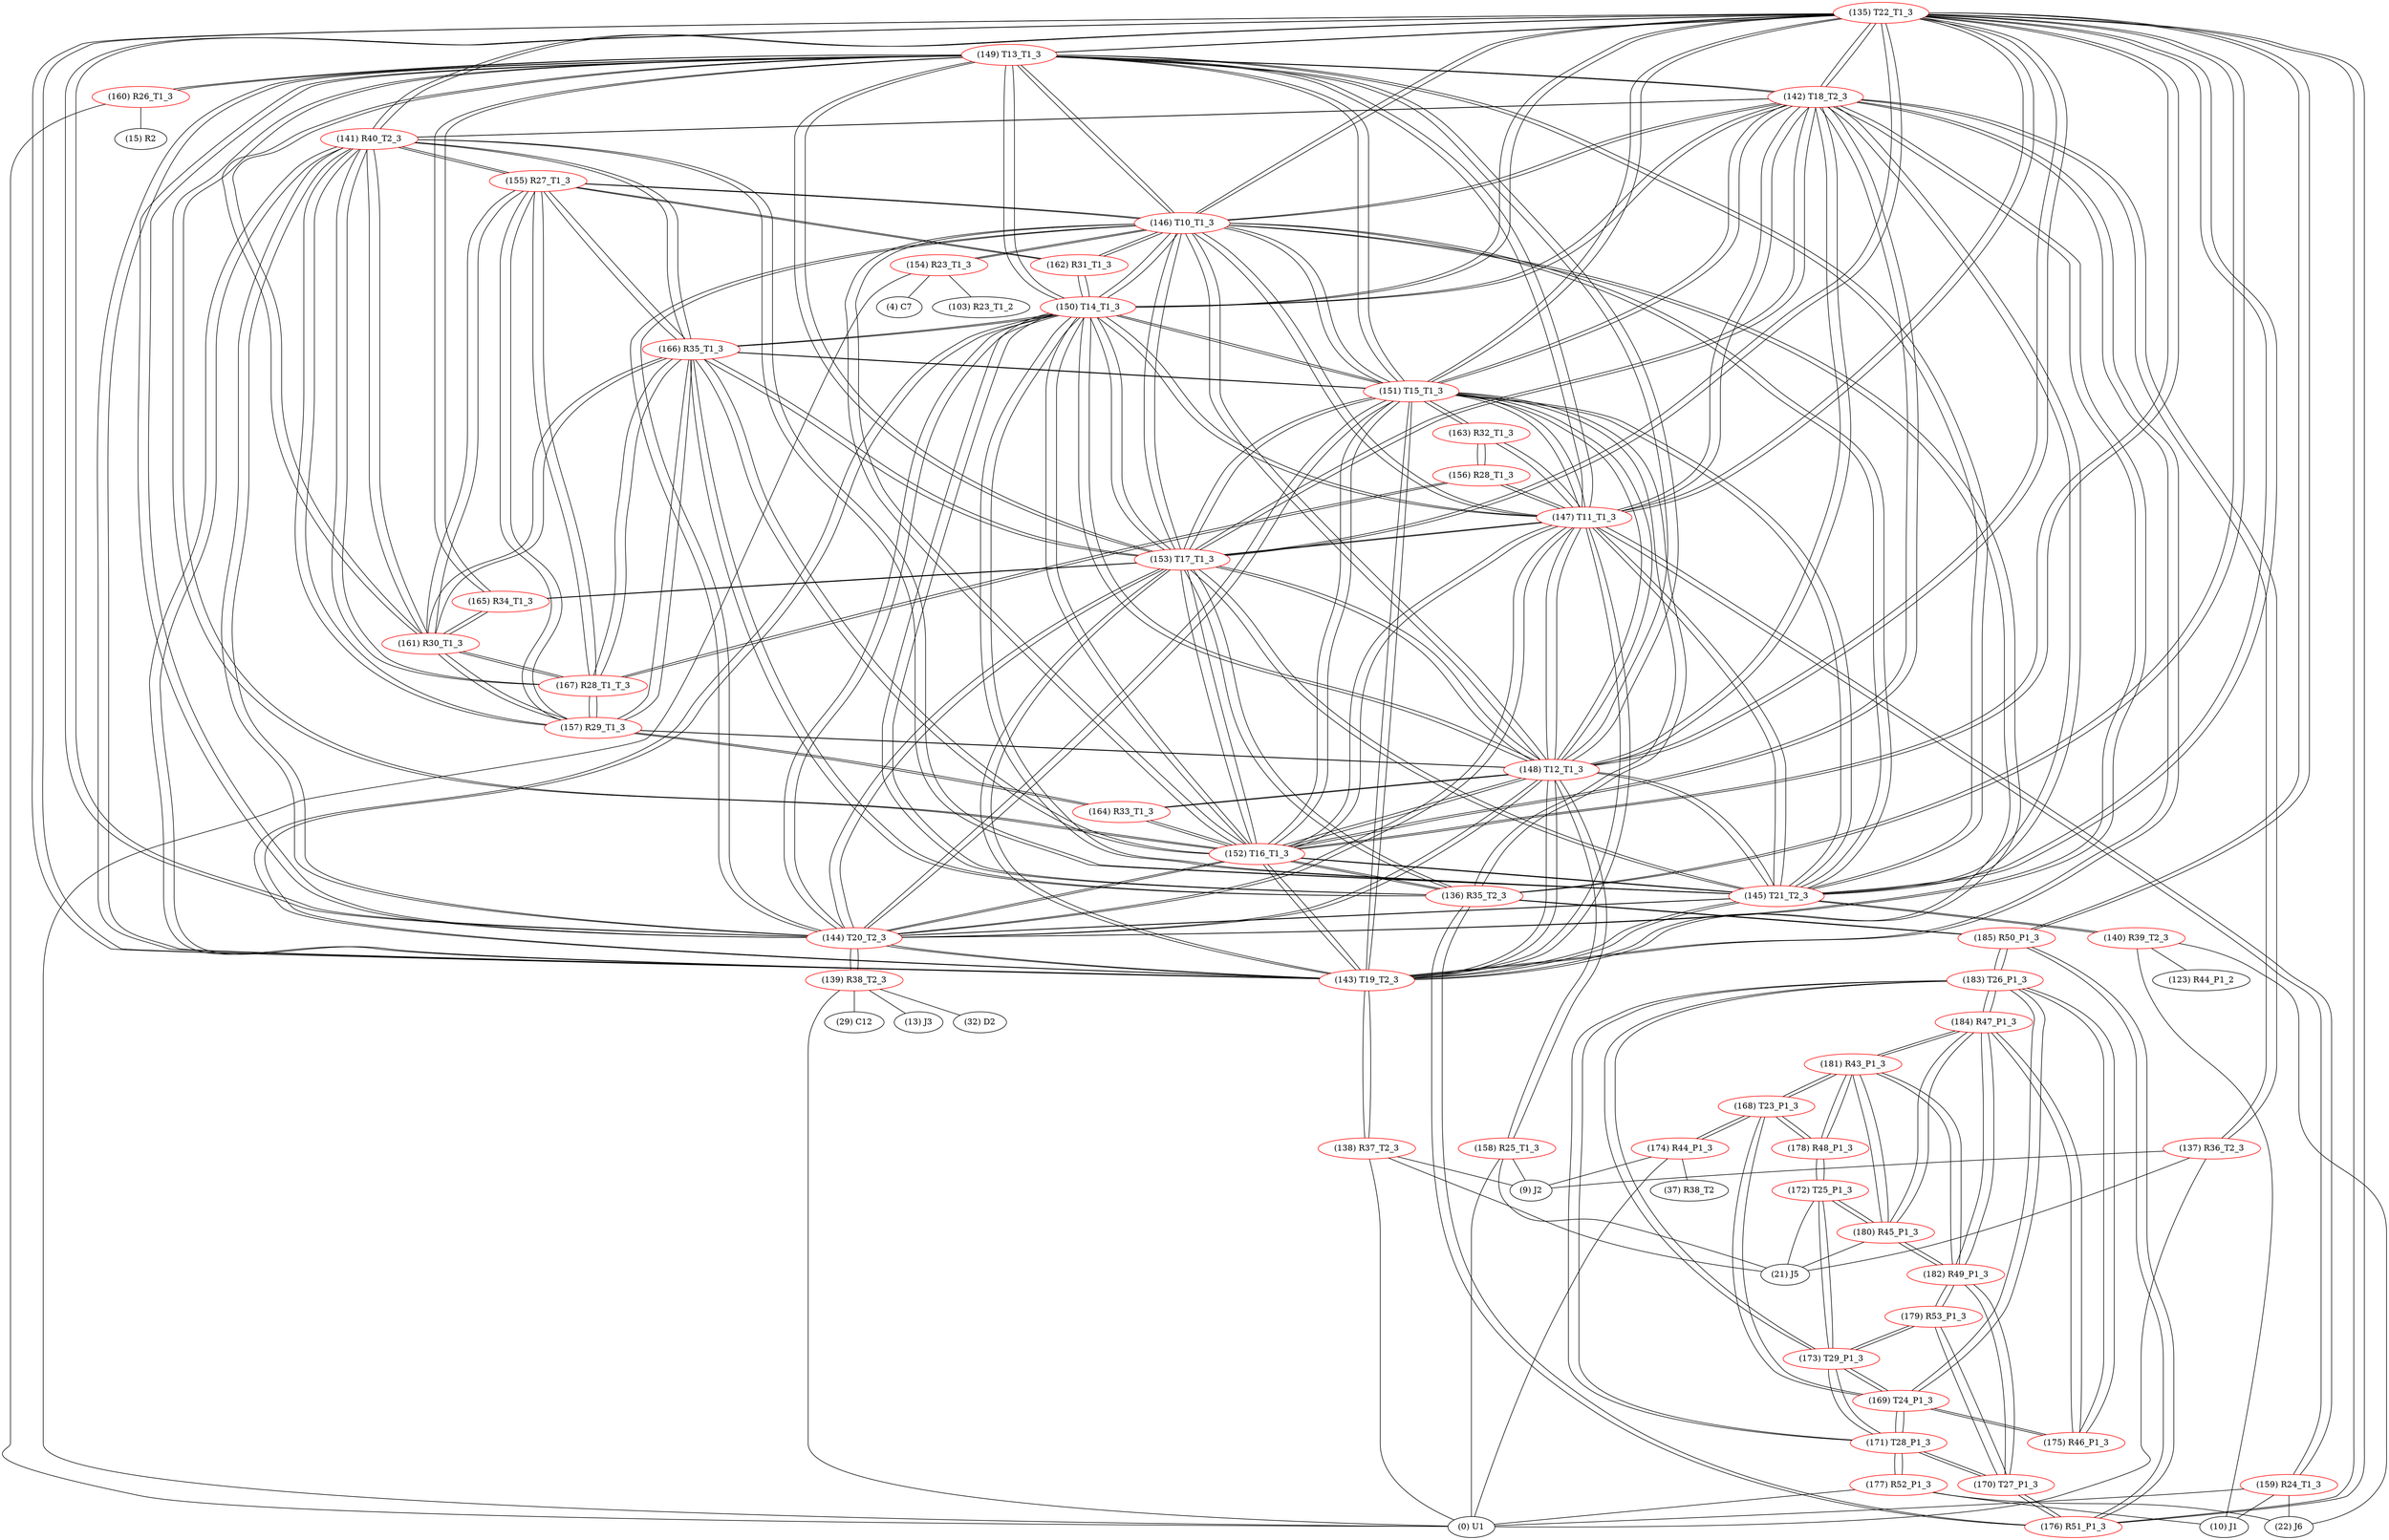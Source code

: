 graph {
	135 [label="(135) T22_T1_3" color=red]
	149 [label="(149) T13_T1_3"]
	142 [label="(142) T18_T2_3"]
	143 [label="(143) T19_T2_3"]
	148 [label="(148) T12_T1_3"]
	151 [label="(151) T15_T1_3"]
	150 [label="(150) T14_T1_3"]
	144 [label="(144) T20_T2_3"]
	145 [label="(145) T21_T2_3"]
	147 [label="(147) T11_T1_3"]
	146 [label="(146) T10_T1_3"]
	152 [label="(152) T16_T1_3"]
	153 [label="(153) T17_T1_3"]
	141 [label="(141) R40_T2_3"]
	176 [label="(176) R51_P1_3"]
	185 [label="(185) R50_P1_3"]
	136 [label="(136) R35_T2_3"]
	136 [label="(136) R35_T2_3" color=red]
	151 [label="(151) T15_T1_3"]
	152 [label="(152) T16_T1_3"]
	150 [label="(150) T14_T1_3"]
	153 [label="(153) T17_T1_3"]
	166 [label="(166) R35_T1_3"]
	176 [label="(176) R51_P1_3"]
	185 [label="(185) R50_P1_3"]
	135 [label="(135) T22_T1_3"]
	137 [label="(137) R36_T2_3" color=red]
	21 [label="(21) J5"]
	0 [label="(0) U1"]
	9 [label="(9) J2"]
	142 [label="(142) T18_T2_3"]
	138 [label="(138) R37_T2_3" color=red]
	9 [label="(9) J2"]
	0 [label="(0) U1"]
	21 [label="(21) J5"]
	143 [label="(143) T19_T2_3"]
	139 [label="(139) R38_T2_3" color=red]
	0 [label="(0) U1"]
	13 [label="(13) J3"]
	32 [label="(32) D2"]
	29 [label="(29) C12"]
	144 [label="(144) T20_T2_3"]
	140 [label="(140) R39_T2_3" color=red]
	10 [label="(10) J1"]
	123 [label="(123) R44_P1_2"]
	22 [label="(22) J6"]
	145 [label="(145) T21_T2_3"]
	141 [label="(141) R40_T2_3" color=red]
	143 [label="(143) T19_T2_3"]
	144 [label="(144) T20_T2_3"]
	145 [label="(145) T21_T2_3"]
	135 [label="(135) T22_T1_3"]
	142 [label="(142) T18_T2_3"]
	157 [label="(157) R29_T1_3"]
	167 [label="(167) R28_T1_T_3"]
	161 [label="(161) R30_T1_3"]
	155 [label="(155) R27_T1_3"]
	166 [label="(166) R35_T1_3"]
	142 [label="(142) T18_T2_3" color=red]
	149 [label="(149) T13_T1_3"]
	143 [label="(143) T19_T2_3"]
	148 [label="(148) T12_T1_3"]
	151 [label="(151) T15_T1_3"]
	150 [label="(150) T14_T1_3"]
	144 [label="(144) T20_T2_3"]
	145 [label="(145) T21_T2_3"]
	147 [label="(147) T11_T1_3"]
	146 [label="(146) T10_T1_3"]
	135 [label="(135) T22_T1_3"]
	152 [label="(152) T16_T1_3"]
	153 [label="(153) T17_T1_3"]
	141 [label="(141) R40_T2_3"]
	137 [label="(137) R36_T2_3"]
	143 [label="(143) T19_T2_3" color=red]
	149 [label="(149) T13_T1_3"]
	142 [label="(142) T18_T2_3"]
	148 [label="(148) T12_T1_3"]
	151 [label="(151) T15_T1_3"]
	150 [label="(150) T14_T1_3"]
	144 [label="(144) T20_T2_3"]
	145 [label="(145) T21_T2_3"]
	147 [label="(147) T11_T1_3"]
	146 [label="(146) T10_T1_3"]
	135 [label="(135) T22_T1_3"]
	152 [label="(152) T16_T1_3"]
	153 [label="(153) T17_T1_3"]
	141 [label="(141) R40_T2_3"]
	138 [label="(138) R37_T2_3"]
	144 [label="(144) T20_T2_3" color=red]
	149 [label="(149) T13_T1_3"]
	142 [label="(142) T18_T2_3"]
	143 [label="(143) T19_T2_3"]
	148 [label="(148) T12_T1_3"]
	151 [label="(151) T15_T1_3"]
	150 [label="(150) T14_T1_3"]
	145 [label="(145) T21_T2_3"]
	147 [label="(147) T11_T1_3"]
	146 [label="(146) T10_T1_3"]
	135 [label="(135) T22_T1_3"]
	152 [label="(152) T16_T1_3"]
	153 [label="(153) T17_T1_3"]
	141 [label="(141) R40_T2_3"]
	139 [label="(139) R38_T2_3"]
	145 [label="(145) T21_T2_3" color=red]
	149 [label="(149) T13_T1_3"]
	142 [label="(142) T18_T2_3"]
	143 [label="(143) T19_T2_3"]
	148 [label="(148) T12_T1_3"]
	151 [label="(151) T15_T1_3"]
	150 [label="(150) T14_T1_3"]
	144 [label="(144) T20_T2_3"]
	147 [label="(147) T11_T1_3"]
	146 [label="(146) T10_T1_3"]
	135 [label="(135) T22_T1_3"]
	152 [label="(152) T16_T1_3"]
	153 [label="(153) T17_T1_3"]
	141 [label="(141) R40_T2_3"]
	140 [label="(140) R39_T2_3"]
	146 [label="(146) T10_T1_3" color=red]
	149 [label="(149) T13_T1_3"]
	142 [label="(142) T18_T2_3"]
	143 [label="(143) T19_T2_3"]
	148 [label="(148) T12_T1_3"]
	151 [label="(151) T15_T1_3"]
	150 [label="(150) T14_T1_3"]
	144 [label="(144) T20_T2_3"]
	145 [label="(145) T21_T2_3"]
	147 [label="(147) T11_T1_3"]
	135 [label="(135) T22_T1_3"]
	152 [label="(152) T16_T1_3"]
	153 [label="(153) T17_T1_3"]
	154 [label="(154) R23_T1_3"]
	155 [label="(155) R27_T1_3"]
	162 [label="(162) R31_T1_3"]
	147 [label="(147) T11_T1_3" color=red]
	149 [label="(149) T13_T1_3"]
	142 [label="(142) T18_T2_3"]
	143 [label="(143) T19_T2_3"]
	148 [label="(148) T12_T1_3"]
	151 [label="(151) T15_T1_3"]
	150 [label="(150) T14_T1_3"]
	144 [label="(144) T20_T2_3"]
	145 [label="(145) T21_T2_3"]
	146 [label="(146) T10_T1_3"]
	135 [label="(135) T22_T1_3"]
	152 [label="(152) T16_T1_3"]
	153 [label="(153) T17_T1_3"]
	159 [label="(159) R24_T1_3"]
	163 [label="(163) R32_T1_3"]
	156 [label="(156) R28_T1_3"]
	148 [label="(148) T12_T1_3" color=red]
	149 [label="(149) T13_T1_3"]
	142 [label="(142) T18_T2_3"]
	143 [label="(143) T19_T2_3"]
	151 [label="(151) T15_T1_3"]
	150 [label="(150) T14_T1_3"]
	144 [label="(144) T20_T2_3"]
	145 [label="(145) T21_T2_3"]
	147 [label="(147) T11_T1_3"]
	146 [label="(146) T10_T1_3"]
	135 [label="(135) T22_T1_3"]
	152 [label="(152) T16_T1_3"]
	153 [label="(153) T17_T1_3"]
	164 [label="(164) R33_T1_3"]
	157 [label="(157) R29_T1_3"]
	158 [label="(158) R25_T1_3"]
	149 [label="(149) T13_T1_3" color=red]
	142 [label="(142) T18_T2_3"]
	143 [label="(143) T19_T2_3"]
	148 [label="(148) T12_T1_3"]
	151 [label="(151) T15_T1_3"]
	150 [label="(150) T14_T1_3"]
	144 [label="(144) T20_T2_3"]
	145 [label="(145) T21_T2_3"]
	147 [label="(147) T11_T1_3"]
	146 [label="(146) T10_T1_3"]
	135 [label="(135) T22_T1_3"]
	152 [label="(152) T16_T1_3"]
	153 [label="(153) T17_T1_3"]
	161 [label="(161) R30_T1_3"]
	165 [label="(165) R34_T1_3"]
	160 [label="(160) R26_T1_3"]
	150 [label="(150) T14_T1_3" color=red]
	149 [label="(149) T13_T1_3"]
	142 [label="(142) T18_T2_3"]
	143 [label="(143) T19_T2_3"]
	148 [label="(148) T12_T1_3"]
	151 [label="(151) T15_T1_3"]
	144 [label="(144) T20_T2_3"]
	145 [label="(145) T21_T2_3"]
	147 [label="(147) T11_T1_3"]
	146 [label="(146) T10_T1_3"]
	135 [label="(135) T22_T1_3"]
	152 [label="(152) T16_T1_3"]
	153 [label="(153) T17_T1_3"]
	136 [label="(136) R35_T2_3"]
	166 [label="(166) R35_T1_3"]
	162 [label="(162) R31_T1_3"]
	151 [label="(151) T15_T1_3" color=red]
	149 [label="(149) T13_T1_3"]
	142 [label="(142) T18_T2_3"]
	143 [label="(143) T19_T2_3"]
	148 [label="(148) T12_T1_3"]
	150 [label="(150) T14_T1_3"]
	144 [label="(144) T20_T2_3"]
	145 [label="(145) T21_T2_3"]
	147 [label="(147) T11_T1_3"]
	146 [label="(146) T10_T1_3"]
	135 [label="(135) T22_T1_3"]
	152 [label="(152) T16_T1_3"]
	153 [label="(153) T17_T1_3"]
	136 [label="(136) R35_T2_3"]
	166 [label="(166) R35_T1_3"]
	163 [label="(163) R32_T1_3"]
	152 [label="(152) T16_T1_3" color=red]
	149 [label="(149) T13_T1_3"]
	142 [label="(142) T18_T2_3"]
	143 [label="(143) T19_T2_3"]
	148 [label="(148) T12_T1_3"]
	151 [label="(151) T15_T1_3"]
	150 [label="(150) T14_T1_3"]
	144 [label="(144) T20_T2_3"]
	145 [label="(145) T21_T2_3"]
	147 [label="(147) T11_T1_3"]
	146 [label="(146) T10_T1_3"]
	135 [label="(135) T22_T1_3"]
	153 [label="(153) T17_T1_3"]
	136 [label="(136) R35_T2_3"]
	166 [label="(166) R35_T1_3"]
	164 [label="(164) R33_T1_3"]
	153 [label="(153) T17_T1_3" color=red]
	149 [label="(149) T13_T1_3"]
	142 [label="(142) T18_T2_3"]
	143 [label="(143) T19_T2_3"]
	148 [label="(148) T12_T1_3"]
	151 [label="(151) T15_T1_3"]
	150 [label="(150) T14_T1_3"]
	144 [label="(144) T20_T2_3"]
	145 [label="(145) T21_T2_3"]
	147 [label="(147) T11_T1_3"]
	146 [label="(146) T10_T1_3"]
	135 [label="(135) T22_T1_3"]
	152 [label="(152) T16_T1_3"]
	136 [label="(136) R35_T2_3"]
	166 [label="(166) R35_T1_3"]
	165 [label="(165) R34_T1_3"]
	154 [label="(154) R23_T1_3" color=red]
	4 [label="(4) C7"]
	0 [label="(0) U1"]
	103 [label="(103) R23_T1_2"]
	146 [label="(146) T10_T1_3"]
	155 [label="(155) R27_T1_3" color=red]
	141 [label="(141) R40_T2_3"]
	157 [label="(157) R29_T1_3"]
	167 [label="(167) R28_T1_T_3"]
	161 [label="(161) R30_T1_3"]
	166 [label="(166) R35_T1_3"]
	146 [label="(146) T10_T1_3"]
	162 [label="(162) R31_T1_3"]
	156 [label="(156) R28_T1_3" color=red]
	163 [label="(163) R32_T1_3"]
	147 [label="(147) T11_T1_3"]
	167 [label="(167) R28_T1_T_3"]
	157 [label="(157) R29_T1_3" color=red]
	141 [label="(141) R40_T2_3"]
	167 [label="(167) R28_T1_T_3"]
	161 [label="(161) R30_T1_3"]
	155 [label="(155) R27_T1_3"]
	166 [label="(166) R35_T1_3"]
	164 [label="(164) R33_T1_3"]
	148 [label="(148) T12_T1_3"]
	158 [label="(158) R25_T1_3" color=red]
	0 [label="(0) U1"]
	9 [label="(9) J2"]
	21 [label="(21) J5"]
	148 [label="(148) T12_T1_3"]
	159 [label="(159) R24_T1_3" color=red]
	0 [label="(0) U1"]
	22 [label="(22) J6"]
	10 [label="(10) J1"]
	147 [label="(147) T11_T1_3"]
	160 [label="(160) R26_T1_3" color=red]
	0 [label="(0) U1"]
	15 [label="(15) R2"]
	149 [label="(149) T13_T1_3"]
	161 [label="(161) R30_T1_3" color=red]
	141 [label="(141) R40_T2_3"]
	157 [label="(157) R29_T1_3"]
	167 [label="(167) R28_T1_T_3"]
	155 [label="(155) R27_T1_3"]
	166 [label="(166) R35_T1_3"]
	165 [label="(165) R34_T1_3"]
	149 [label="(149) T13_T1_3"]
	162 [label="(162) R31_T1_3" color=red]
	155 [label="(155) R27_T1_3"]
	146 [label="(146) T10_T1_3"]
	150 [label="(150) T14_T1_3"]
	163 [label="(163) R32_T1_3" color=red]
	151 [label="(151) T15_T1_3"]
	147 [label="(147) T11_T1_3"]
	156 [label="(156) R28_T1_3"]
	164 [label="(164) R33_T1_3" color=red]
	152 [label="(152) T16_T1_3"]
	148 [label="(148) T12_T1_3"]
	157 [label="(157) R29_T1_3"]
	165 [label="(165) R34_T1_3" color=red]
	153 [label="(153) T17_T1_3"]
	161 [label="(161) R30_T1_3"]
	149 [label="(149) T13_T1_3"]
	166 [label="(166) R35_T1_3" color=red]
	151 [label="(151) T15_T1_3"]
	152 [label="(152) T16_T1_3"]
	150 [label="(150) T14_T1_3"]
	153 [label="(153) T17_T1_3"]
	136 [label="(136) R35_T2_3"]
	141 [label="(141) R40_T2_3"]
	157 [label="(157) R29_T1_3"]
	167 [label="(167) R28_T1_T_3"]
	161 [label="(161) R30_T1_3"]
	155 [label="(155) R27_T1_3"]
	167 [label="(167) R28_T1_T_3" color=red]
	141 [label="(141) R40_T2_3"]
	157 [label="(157) R29_T1_3"]
	161 [label="(161) R30_T1_3"]
	155 [label="(155) R27_T1_3"]
	166 [label="(166) R35_T1_3"]
	156 [label="(156) R28_T1_3"]
	168 [label="(168) T23_P1_3" color=red]
	178 [label="(178) R48_P1_3"]
	181 [label="(181) R43_P1_3"]
	169 [label="(169) T24_P1_3"]
	174 [label="(174) R44_P1_3"]
	169 [label="(169) T24_P1_3" color=red]
	183 [label="(183) T26_P1_3"]
	173 [label="(173) T29_P1_3"]
	171 [label="(171) T28_P1_3"]
	175 [label="(175) R46_P1_3"]
	168 [label="(168) T23_P1_3"]
	170 [label="(170) T27_P1_3" color=red]
	176 [label="(176) R51_P1_3"]
	171 [label="(171) T28_P1_3"]
	179 [label="(179) R53_P1_3"]
	182 [label="(182) R49_P1_3"]
	171 [label="(171) T28_P1_3" color=red]
	183 [label="(183) T26_P1_3"]
	169 [label="(169) T24_P1_3"]
	173 [label="(173) T29_P1_3"]
	177 [label="(177) R52_P1_3"]
	170 [label="(170) T27_P1_3"]
	172 [label="(172) T25_P1_3" color=red]
	173 [label="(173) T29_P1_3"]
	178 [label="(178) R48_P1_3"]
	180 [label="(180) R45_P1_3"]
	21 [label="(21) J5"]
	173 [label="(173) T29_P1_3" color=red]
	183 [label="(183) T26_P1_3"]
	169 [label="(169) T24_P1_3"]
	171 [label="(171) T28_P1_3"]
	172 [label="(172) T25_P1_3"]
	179 [label="(179) R53_P1_3"]
	174 [label="(174) R44_P1_3" color=red]
	0 [label="(0) U1"]
	9 [label="(9) J2"]
	37 [label="(37) R38_T2"]
	168 [label="(168) T23_P1_3"]
	175 [label="(175) R46_P1_3" color=red]
	183 [label="(183) T26_P1_3"]
	184 [label="(184) R47_P1_3"]
	169 [label="(169) T24_P1_3"]
	176 [label="(176) R51_P1_3" color=red]
	170 [label="(170) T27_P1_3"]
	185 [label="(185) R50_P1_3"]
	135 [label="(135) T22_T1_3"]
	136 [label="(136) R35_T2_3"]
	177 [label="(177) R52_P1_3" color=red]
	22 [label="(22) J6"]
	10 [label="(10) J1"]
	0 [label="(0) U1"]
	171 [label="(171) T28_P1_3"]
	178 [label="(178) R48_P1_3" color=red]
	172 [label="(172) T25_P1_3"]
	168 [label="(168) T23_P1_3"]
	181 [label="(181) R43_P1_3"]
	179 [label="(179) R53_P1_3" color=red]
	173 [label="(173) T29_P1_3"]
	170 [label="(170) T27_P1_3"]
	182 [label="(182) R49_P1_3"]
	180 [label="(180) R45_P1_3" color=red]
	184 [label="(184) R47_P1_3"]
	181 [label="(181) R43_P1_3"]
	182 [label="(182) R49_P1_3"]
	172 [label="(172) T25_P1_3"]
	21 [label="(21) J5"]
	181 [label="(181) R43_P1_3" color=red]
	178 [label="(178) R48_P1_3"]
	168 [label="(168) T23_P1_3"]
	184 [label="(184) R47_P1_3"]
	180 [label="(180) R45_P1_3"]
	182 [label="(182) R49_P1_3"]
	182 [label="(182) R49_P1_3" color=red]
	184 [label="(184) R47_P1_3"]
	180 [label="(180) R45_P1_3"]
	181 [label="(181) R43_P1_3"]
	170 [label="(170) T27_P1_3"]
	179 [label="(179) R53_P1_3"]
	183 [label="(183) T26_P1_3" color=red]
	185 [label="(185) R50_P1_3"]
	169 [label="(169) T24_P1_3"]
	173 [label="(173) T29_P1_3"]
	171 [label="(171) T28_P1_3"]
	175 [label="(175) R46_P1_3"]
	184 [label="(184) R47_P1_3"]
	184 [label="(184) R47_P1_3" color=red]
	180 [label="(180) R45_P1_3"]
	181 [label="(181) R43_P1_3"]
	182 [label="(182) R49_P1_3"]
	183 [label="(183) T26_P1_3"]
	175 [label="(175) R46_P1_3"]
	185 [label="(185) R50_P1_3" color=red]
	183 [label="(183) T26_P1_3"]
	176 [label="(176) R51_P1_3"]
	135 [label="(135) T22_T1_3"]
	136 [label="(136) R35_T2_3"]
	135 -- 149
	135 -- 142
	135 -- 143
	135 -- 148
	135 -- 151
	135 -- 150
	135 -- 144
	135 -- 145
	135 -- 147
	135 -- 146
	135 -- 152
	135 -- 153
	135 -- 141
	135 -- 176
	135 -- 185
	135 -- 136
	136 -- 151
	136 -- 152
	136 -- 150
	136 -- 153
	136 -- 166
	136 -- 176
	136 -- 185
	136 -- 135
	137 -- 21
	137 -- 0
	137 -- 9
	137 -- 142
	138 -- 9
	138 -- 0
	138 -- 21
	138 -- 143
	139 -- 0
	139 -- 13
	139 -- 32
	139 -- 29
	139 -- 144
	140 -- 10
	140 -- 123
	140 -- 22
	140 -- 145
	141 -- 143
	141 -- 144
	141 -- 145
	141 -- 135
	141 -- 142
	141 -- 157
	141 -- 167
	141 -- 161
	141 -- 155
	141 -- 166
	142 -- 149
	142 -- 143
	142 -- 148
	142 -- 151
	142 -- 150
	142 -- 144
	142 -- 145
	142 -- 147
	142 -- 146
	142 -- 135
	142 -- 152
	142 -- 153
	142 -- 141
	142 -- 137
	143 -- 149
	143 -- 142
	143 -- 148
	143 -- 151
	143 -- 150
	143 -- 144
	143 -- 145
	143 -- 147
	143 -- 146
	143 -- 135
	143 -- 152
	143 -- 153
	143 -- 141
	143 -- 138
	144 -- 149
	144 -- 142
	144 -- 143
	144 -- 148
	144 -- 151
	144 -- 150
	144 -- 145
	144 -- 147
	144 -- 146
	144 -- 135
	144 -- 152
	144 -- 153
	144 -- 141
	144 -- 139
	145 -- 149
	145 -- 142
	145 -- 143
	145 -- 148
	145 -- 151
	145 -- 150
	145 -- 144
	145 -- 147
	145 -- 146
	145 -- 135
	145 -- 152
	145 -- 153
	145 -- 141
	145 -- 140
	146 -- 149
	146 -- 142
	146 -- 143
	146 -- 148
	146 -- 151
	146 -- 150
	146 -- 144
	146 -- 145
	146 -- 147
	146 -- 135
	146 -- 152
	146 -- 153
	146 -- 154
	146 -- 155
	146 -- 162
	147 -- 149
	147 -- 142
	147 -- 143
	147 -- 148
	147 -- 151
	147 -- 150
	147 -- 144
	147 -- 145
	147 -- 146
	147 -- 135
	147 -- 152
	147 -- 153
	147 -- 159
	147 -- 163
	147 -- 156
	148 -- 149
	148 -- 142
	148 -- 143
	148 -- 151
	148 -- 150
	148 -- 144
	148 -- 145
	148 -- 147
	148 -- 146
	148 -- 135
	148 -- 152
	148 -- 153
	148 -- 164
	148 -- 157
	148 -- 158
	149 -- 142
	149 -- 143
	149 -- 148
	149 -- 151
	149 -- 150
	149 -- 144
	149 -- 145
	149 -- 147
	149 -- 146
	149 -- 135
	149 -- 152
	149 -- 153
	149 -- 161
	149 -- 165
	149 -- 160
	150 -- 149
	150 -- 142
	150 -- 143
	150 -- 148
	150 -- 151
	150 -- 144
	150 -- 145
	150 -- 147
	150 -- 146
	150 -- 135
	150 -- 152
	150 -- 153
	150 -- 136
	150 -- 166
	150 -- 162
	151 -- 149
	151 -- 142
	151 -- 143
	151 -- 148
	151 -- 150
	151 -- 144
	151 -- 145
	151 -- 147
	151 -- 146
	151 -- 135
	151 -- 152
	151 -- 153
	151 -- 136
	151 -- 166
	151 -- 163
	152 -- 149
	152 -- 142
	152 -- 143
	152 -- 148
	152 -- 151
	152 -- 150
	152 -- 144
	152 -- 145
	152 -- 147
	152 -- 146
	152 -- 135
	152 -- 153
	152 -- 136
	152 -- 166
	152 -- 164
	153 -- 149
	153 -- 142
	153 -- 143
	153 -- 148
	153 -- 151
	153 -- 150
	153 -- 144
	153 -- 145
	153 -- 147
	153 -- 146
	153 -- 135
	153 -- 152
	153 -- 136
	153 -- 166
	153 -- 165
	154 -- 4
	154 -- 0
	154 -- 103
	154 -- 146
	155 -- 141
	155 -- 157
	155 -- 167
	155 -- 161
	155 -- 166
	155 -- 146
	155 -- 162
	156 -- 163
	156 -- 147
	156 -- 167
	157 -- 141
	157 -- 167
	157 -- 161
	157 -- 155
	157 -- 166
	157 -- 164
	157 -- 148
	158 -- 0
	158 -- 9
	158 -- 21
	158 -- 148
	159 -- 0
	159 -- 22
	159 -- 10
	159 -- 147
	160 -- 0
	160 -- 15
	160 -- 149
	161 -- 141
	161 -- 157
	161 -- 167
	161 -- 155
	161 -- 166
	161 -- 165
	161 -- 149
	162 -- 155
	162 -- 146
	162 -- 150
	163 -- 151
	163 -- 147
	163 -- 156
	164 -- 152
	164 -- 148
	164 -- 157
	165 -- 153
	165 -- 161
	165 -- 149
	166 -- 151
	166 -- 152
	166 -- 150
	166 -- 153
	166 -- 136
	166 -- 141
	166 -- 157
	166 -- 167
	166 -- 161
	166 -- 155
	167 -- 141
	167 -- 157
	167 -- 161
	167 -- 155
	167 -- 166
	167 -- 156
	168 -- 178
	168 -- 181
	168 -- 169
	168 -- 174
	169 -- 183
	169 -- 173
	169 -- 171
	169 -- 175
	169 -- 168
	170 -- 176
	170 -- 171
	170 -- 179
	170 -- 182
	171 -- 183
	171 -- 169
	171 -- 173
	171 -- 177
	171 -- 170
	172 -- 173
	172 -- 178
	172 -- 180
	172 -- 21
	173 -- 183
	173 -- 169
	173 -- 171
	173 -- 172
	173 -- 179
	174 -- 0
	174 -- 9
	174 -- 37
	174 -- 168
	175 -- 183
	175 -- 184
	175 -- 169
	176 -- 170
	176 -- 185
	176 -- 135
	176 -- 136
	177 -- 22
	177 -- 10
	177 -- 0
	177 -- 171
	178 -- 172
	178 -- 168
	178 -- 181
	179 -- 173
	179 -- 170
	179 -- 182
	180 -- 184
	180 -- 181
	180 -- 182
	180 -- 172
	180 -- 21
	181 -- 178
	181 -- 168
	181 -- 184
	181 -- 180
	181 -- 182
	182 -- 184
	182 -- 180
	182 -- 181
	182 -- 170
	182 -- 179
	183 -- 185
	183 -- 169
	183 -- 173
	183 -- 171
	183 -- 175
	183 -- 184
	184 -- 180
	184 -- 181
	184 -- 182
	184 -- 183
	184 -- 175
	185 -- 183
	185 -- 176
	185 -- 135
	185 -- 136
}